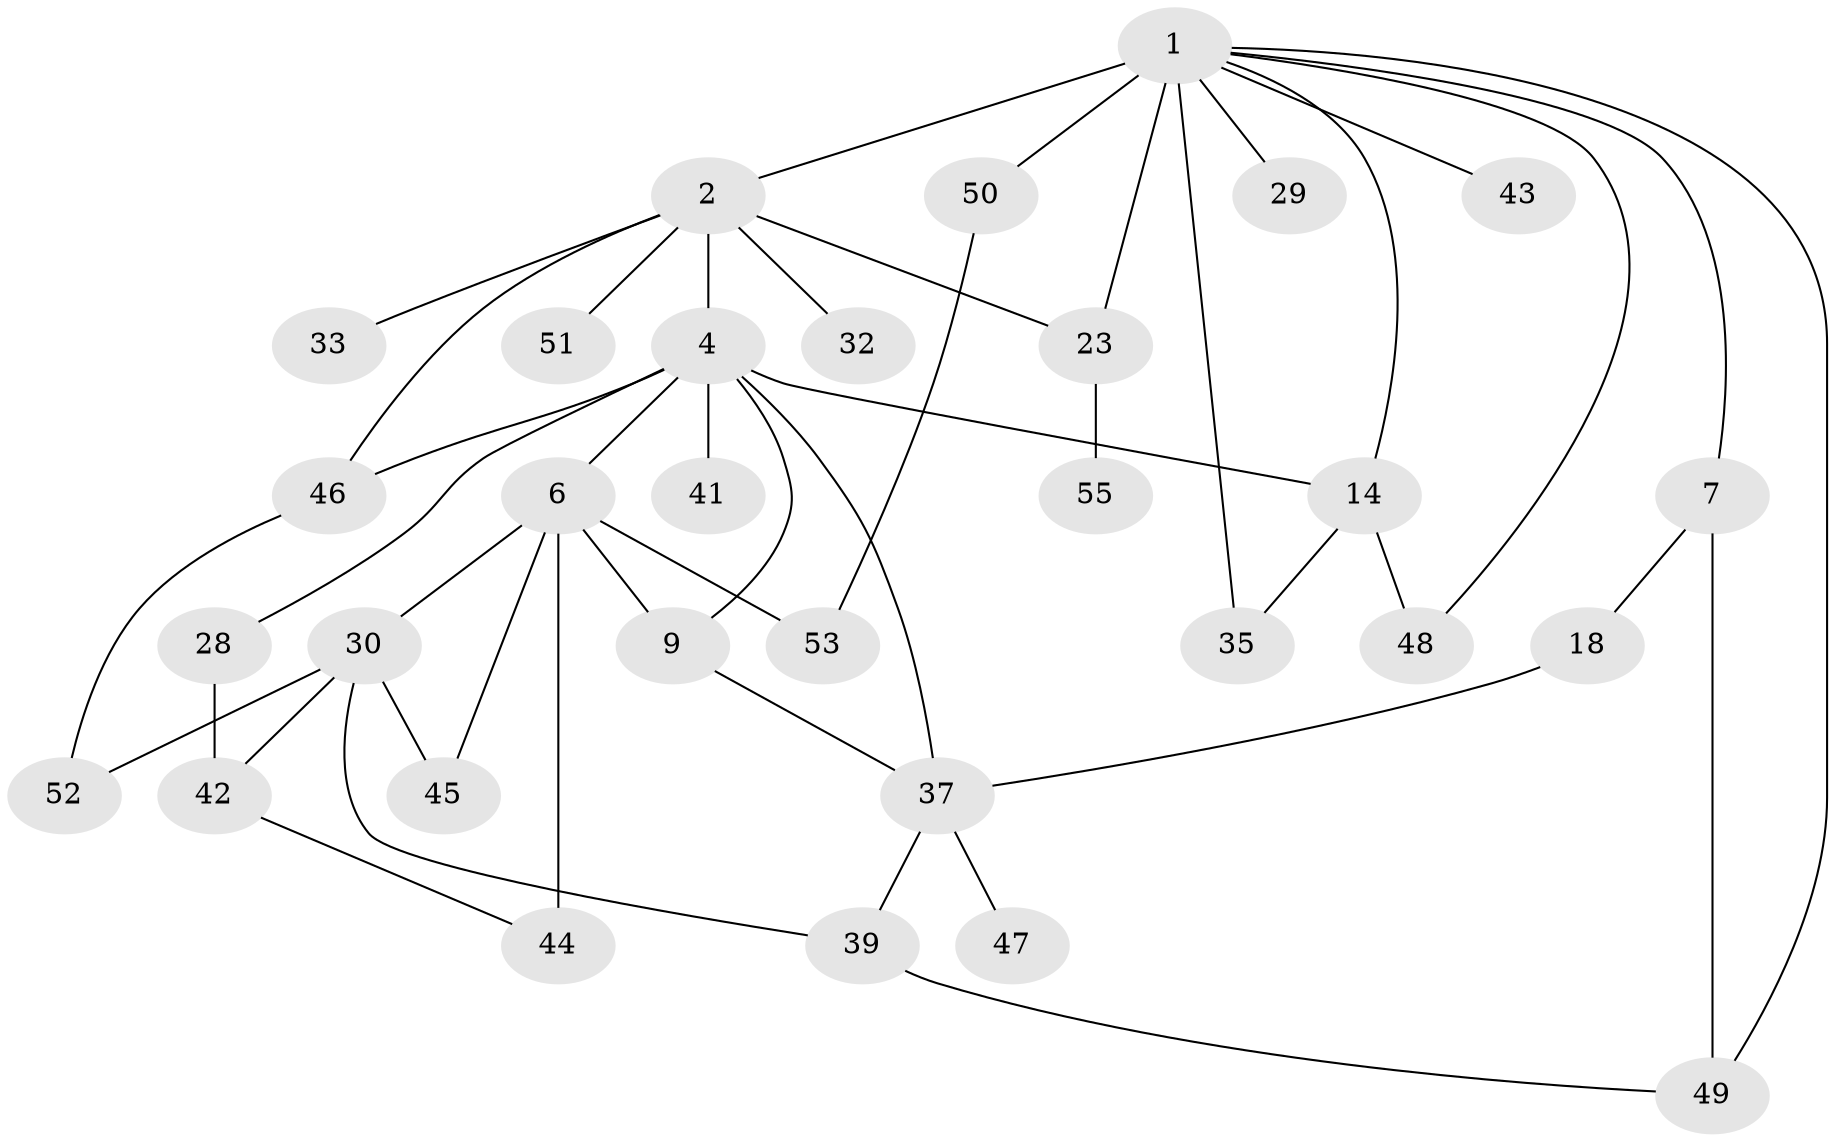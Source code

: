 // original degree distribution, {3: 0.20967741935483872, 6: 0.04838709677419355, 5: 0.06451612903225806, 7: 0.016129032258064516, 2: 0.3225806451612903, 4: 0.14516129032258066, 1: 0.1935483870967742}
// Generated by graph-tools (version 1.1) at 2025/13/03/09/25 04:13:32]
// undirected, 31 vertices, 46 edges
graph export_dot {
graph [start="1"]
  node [color=gray90,style=filled];
  1 [super="+21+3"];
  2 [super="+19+10"];
  4 [super="+16+8+5"];
  6 [super="+24+26+57+12"];
  7 [super="+17"];
  9 [super="+11+40"];
  14 [super="+15"];
  18 [super="+22"];
  23 [super="+61+36"];
  28;
  29;
  30 [super="+34"];
  32;
  33;
  35 [super="+62"];
  37 [super="+59"];
  39;
  41;
  42 [super="+54"];
  43;
  44;
  45 [super="+56"];
  46 [super="+60"];
  47;
  48;
  49 [super="+58"];
  50;
  51;
  52;
  53;
  55;
  1 -- 2 [weight=2];
  1 -- 35;
  1 -- 43;
  1 -- 48;
  1 -- 49;
  1 -- 23 [weight=3];
  1 -- 29;
  1 -- 50;
  1 -- 7;
  1 -- 14;
  2 -- 4 [weight=2];
  2 -- 33 [weight=2];
  2 -- 46;
  2 -- 23;
  2 -- 32;
  2 -- 51;
  4 -- 6 [weight=3];
  4 -- 9;
  4 -- 41;
  4 -- 28;
  4 -- 14;
  4 -- 46;
  4 -- 37;
  6 -- 44 [weight=3];
  6 -- 30;
  6 -- 45;
  6 -- 53;
  6 -- 9;
  7 -- 49;
  7 -- 18;
  9 -- 37;
  14 -- 48;
  14 -- 35;
  18 -- 37;
  23 -- 55;
  28 -- 42;
  30 -- 52;
  30 -- 39;
  30 -- 42;
  30 -- 45;
  37 -- 47;
  37 -- 39;
  39 -- 49;
  42 -- 44;
  46 -- 52;
  50 -- 53;
}
